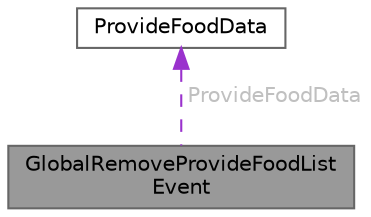 digraph "GlobalRemoveProvideFoodListEvent"
{
 // LATEX_PDF_SIZE
  bgcolor="transparent";
  edge [fontname=Helvetica,fontsize=10,labelfontname=Helvetica,labelfontsize=10];
  node [fontname=Helvetica,fontsize=10,shape=box,height=0.2,width=0.4];
  Node1 [id="Node000001",label="GlobalRemoveProvideFoodList\lEvent",height=0.2,width=0.4,color="gray40", fillcolor="grey60", style="filled", fontcolor="black",tooltip="料理取り除く時のイベント"];
  Node2 -> Node1 [id="edge1_Node000001_Node000002",dir="back",color="darkorchid3",style="dashed",tooltip=" ",label=" ProvideFoodData",fontcolor="grey" ];
  Node2 [id="Node000002",label="ProvideFoodData",height=0.2,width=0.4,color="gray40", fillcolor="white", style="filled",URL="$class_provide_food_data.html",tooltip=" "];
}
